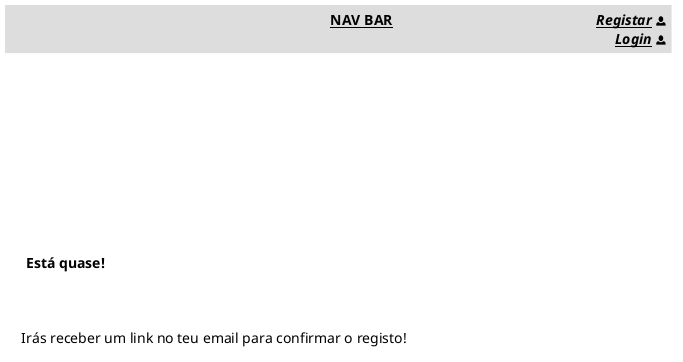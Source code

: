 
@startuml Wire1.1_2
!pragma layout smetana

skinparam DefaultTextAlignment right
skinparam RectangleBorderColor black
skinparam RoundCorner 15

skinparam titleBorderRoundCorner 1
skinparam titleBorderThickness 1
skinparam titleBorderColor #DDDDDD
skinparam titleBackgroundColor #DDDDDD
title "\t\t\t\t\t\t\t\t\t\t\t__<b>NAV BAR__\t\t\t\t\t\t\t<i>__Registar__ <&person>\n<i>__Login__ <&person>"

<style>
componentDiagram {
  BackGroundColor palewhite
  LineThickness 0.4
  
}

</style>

rectangle "\n\n\n\n\n\n\n\n\n**Está quase!** \t\t\t\t\t\t\t\t\t\t\t\t\t\t\t\t\t\t\t" as first #line:white
rectangle "Irás receber um link no teu email para confirmar o registo! \t\t\t\t\t\t\t\t\t" as second #line:white


first -[hidden]-> second
